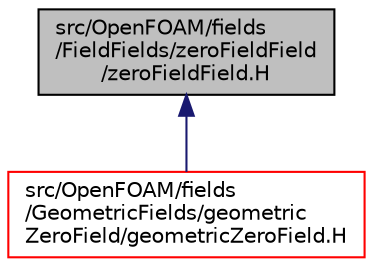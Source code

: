 digraph "src/OpenFOAM/fields/FieldFields/zeroFieldField/zeroFieldField.H"
{
  bgcolor="transparent";
  edge [fontname="Helvetica",fontsize="10",labelfontname="Helvetica",labelfontsize="10"];
  node [fontname="Helvetica",fontsize="10",shape=record];
  Node1 [label="src/OpenFOAM/fields\l/FieldFields/zeroFieldField\l/zeroFieldField.H",height=0.2,width=0.4,color="black", fillcolor="grey75", style="filled" fontcolor="black"];
  Node1 -> Node2 [dir="back",color="midnightblue",fontsize="10",style="solid",fontname="Helvetica"];
  Node2 [label="src/OpenFOAM/fields\l/GeometricFields/geometric\lZeroField/geometricZeroField.H",height=0.2,width=0.4,color="red",URL="$geometricZeroField_8H.html"];
}
